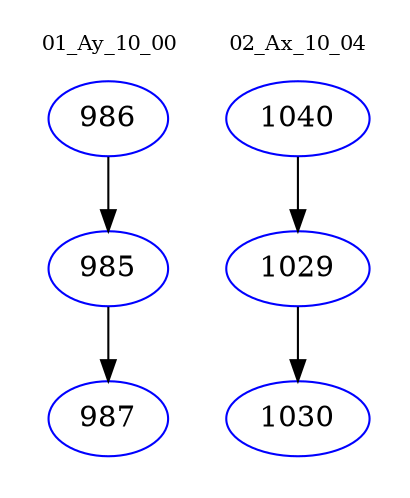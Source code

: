 digraph{
subgraph cluster_0 {
color = white
label = "01_Ay_10_00";
fontsize=10;
T0_986 [label="986", color="blue"]
T0_986 -> T0_985 [color="black"]
T0_985 [label="985", color="blue"]
T0_985 -> T0_987 [color="black"]
T0_987 [label="987", color="blue"]
}
subgraph cluster_1 {
color = white
label = "02_Ax_10_04";
fontsize=10;
T1_1040 [label="1040", color="blue"]
T1_1040 -> T1_1029 [color="black"]
T1_1029 [label="1029", color="blue"]
T1_1029 -> T1_1030 [color="black"]
T1_1030 [label="1030", color="blue"]
}
}
